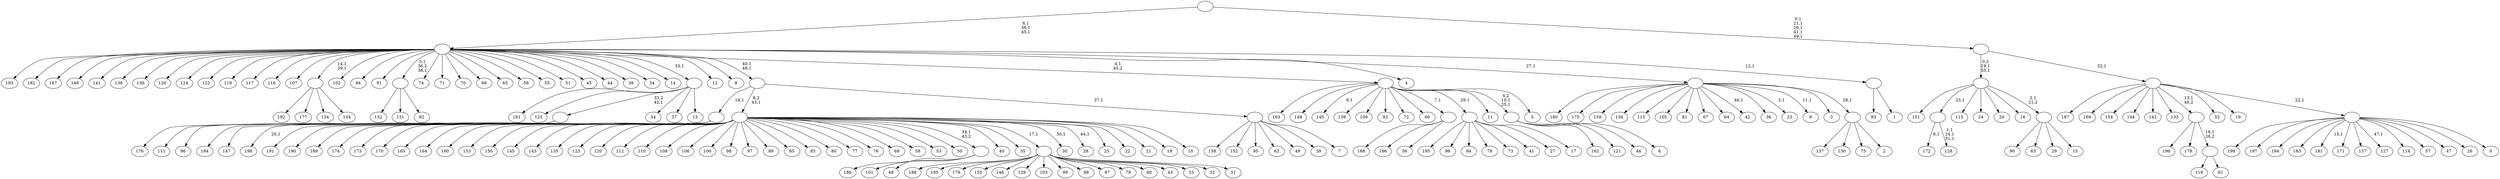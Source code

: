 digraph T {
	250 [label="199"]
	249 [label="198"]
	247 [label="197"]
	246 [label="196"]
	245 [label="195"]
	244 [label="194"]
	243 [label="193"]
	242 [label="192"]
	241 [label="191"]
	240 [label="190"]
	239 [label="189"]
	238 [label="188"]
	237 [label="187"]
	236 [label="186"]
	235 [label="185"]
	234 [label="184"]
	233 [label="183"]
	232 [label="182"]
	231 [label="181"]
	229 [label="180"]
	228 [label="179"]
	227 [label="178"]
	226 [label="177"]
	225 [label="176"]
	224 [label="175"]
	223 [label="174"]
	222 [label="173"]
	221 [label="172"]
	219 [label="171"]
	218 [label="170"]
	217 [label="169"]
	216 [label="168"]
	215 [label="167"]
	214 [label="166"]
	213 [label="165"]
	212 [label="164"]
	211 [label="163"]
	210 [label="162"]
	209 [label="161"]
	208 [label="160"]
	207 [label="159"]
	206 [label="158"]
	205 [label="157"]
	204 [label="156"]
	203 [label="155"]
	202 [label="154"]
	201 [label="153"]
	200 [label="152"]
	199 [label="151"]
	198 [label="150"]
	197 [label="149"]
	196 [label="148"]
	195 [label="147"]
	194 [label=""]
	193 [label="146"]
	192 [label="145"]
	191 [label="144"]
	190 [label="143"]
	189 [label="142"]
	188 [label="141"]
	187 [label="140"]
	185 [label="139"]
	184 [label="138"]
	183 [label="137"]
	182 [label="136"]
	181 [label="135"]
	180 [label="134"]
	179 [label="133"]
	178 [label="132"]
	177 [label="131"]
	176 [label="130"]
	175 [label="129"]
	174 [label="128"]
	170 [label=""]
	169 [label="127"]
	167 [label="126"]
	166 [label="125"]
	165 [label="124"]
	164 [label="123"]
	163 [label="122"]
	162 [label="121"]
	161 [label="120"]
	160 [label="119"]
	159 [label="118"]
	158 [label="117"]
	157 [label="116"]
	156 [label="115"]
	155 [label="114"]
	154 [label="113"]
	153 [label="112"]
	152 [label="111"]
	151 [label="110"]
	150 [label="109"]
	149 [label="108"]
	148 [label="107"]
	147 [label="106"]
	146 [label="105"]
	145 [label="104"]
	144 [label=""]
	142 [label="103"]
	141 [label="102"]
	140 [label="101"]
	139 [label="100"]
	138 [label="99"]
	137 [label="98"]
	136 [label="97"]
	135 [label="96"]
	134 [label="95"]
	133 [label="94"]
	132 [label="93"]
	131 [label="92"]
	130 [label="91"]
	129 [label="90"]
	128 [label="89"]
	127 [label="88"]
	126 [label="87"]
	125 [label="86"]
	124 [label=""]
	123 [label="85"]
	122 [label="84"]
	121 [label="83"]
	120 [label="82"]
	119 [label=""]
	117 [label="81"]
	116 [label="80"]
	115 [label="79"]
	114 [label="78"]
	113 [label="77"]
	112 [label="76"]
	111 [label="75"]
	110 [label="74"]
	109 [label="73"]
	108 [label="72"]
	107 [label="71"]
	106 [label="70"]
	105 [label="69"]
	104 [label="68"]
	103 [label="67"]
	102 [label="66"]
	101 [label="65"]
	100 [label="64"]
	99 [label="63"]
	98 [label="62"]
	97 [label="61"]
	96 [label=""]
	95 [label=""]
	94 [label="60"]
	93 [label="59"]
	92 [label="58"]
	91 [label="57"]
	90 [label="56"]
	89 [label=""]
	88 [label="55"]
	87 [label="54"]
	86 [label="53"]
	85 [label="52"]
	84 [label="51"]
	83 [label="50"]
	82 [label="49"]
	81 [label="48"]
	80 [label=""]
	79 [label="47"]
	78 [label="46"]
	77 [label="45"]
	76 [label="44"]
	75 [label="43"]
	74 [label="42"]
	72 [label="41"]
	71 [label="40"]
	70 [label="39"]
	69 [label="38"]
	68 [label="37"]
	67 [label="36"]
	66 [label="35"]
	65 [label="34"]
	64 [label="33"]
	63 [label="32"]
	62 [label="31"]
	61 [label=""]
	60 [label="30"]
	58 [label="29"]
	57 [label="28"]
	55 [label="27"]
	54 [label="26"]
	53 [label="25"]
	52 [label="24"]
	51 [label="23"]
	49 [label="22"]
	48 [label="21"]
	47 [label="20"]
	46 [label="19"]
	45 [label="18"]
	44 [label="17"]
	43 [label=""]
	42 [label="16"]
	41 [label="15"]
	40 [label=""]
	39 [label=""]
	37 [label="14"]
	36 [label="13"]
	35 [label=""]
	34 [label="12"]
	33 [label="11"]
	32 [label="10"]
	31 [label=""]
	30 [label="9"]
	28 [label="8"]
	27 [label="7"]
	26 [label=""]
	25 [label=""]
	23 [label="6"]
	22 [label=""]
	20 [label="5"]
	19 [label=""]
	18 [label="4"]
	17 [label="3"]
	16 [label="2"]
	15 [label=""]
	14 [label=""]
	13 [label="1"]
	12 [label=""]
	11 [label=""]
	8 [label="0"]
	7 [label=""]
	6 [label=""]
	5 [label=""]
	0 [label=""]
	194 -> 234 [label=""]
	194 -> 195 [label=""]
	170 -> 174 [label="1,1\n24,1\n31,1"]
	170 -> 221 [label="6,1"]
	144 -> 242 [label=""]
	144 -> 226 [label=""]
	144 -> 180 [label=""]
	144 -> 145 [label=""]
	124 -> 225 [label=""]
	124 -> 152 [label=""]
	124 -> 125 [label=""]
	119 -> 178 [label=""]
	119 -> 177 [label=""]
	119 -> 120 [label=""]
	96 -> 159 [label=""]
	96 -> 97 [label=""]
	95 -> 246 [label=""]
	95 -> 227 [label=""]
	95 -> 96 [label="16,1\n26,2"]
	89 -> 216 [label=""]
	89 -> 214 [label=""]
	89 -> 90 [label=""]
	80 -> 236 [label=""]
	80 -> 140 [label=""]
	80 -> 81 [label=""]
	61 -> 238 [label=""]
	61 -> 235 [label=""]
	61 -> 228 [label=""]
	61 -> 203 [label=""]
	61 -> 193 [label=""]
	61 -> 175 [label=""]
	61 -> 142 [label=""]
	61 -> 138 [label=""]
	61 -> 127 [label=""]
	61 -> 126 [label=""]
	61 -> 115 [label=""]
	61 -> 94 [label=""]
	61 -> 75 [label=""]
	61 -> 64 [label=""]
	61 -> 63 [label=""]
	61 -> 62 [label=""]
	43 -> 245 [label=""]
	43 -> 135 [label=""]
	43 -> 122 [label=""]
	43 -> 114 [label=""]
	43 -> 109 [label=""]
	43 -> 72 [label=""]
	43 -> 55 [label=""]
	43 -> 44 [label=""]
	40 -> 129 [label=""]
	40 -> 99 [label=""]
	40 -> 58 [label=""]
	40 -> 41 [label=""]
	39 -> 199 [label=""]
	39 -> 170 [label="23,1"]
	39 -> 154 [label=""]
	39 -> 52 [label=""]
	39 -> 47 [label=""]
	39 -> 42 [label=""]
	39 -> 40 [label="2,1\n21,2"]
	35 -> 209 [label=""]
	35 -> 166 [label=""]
	35 -> 124 [label="33,2\n42,1"]
	35 -> 87 [label=""]
	35 -> 68 [label=""]
	35 -> 36 [label=""]
	31 -> 57 [label="44,1"]
	31 -> 60 [label="30,1"]
	31 -> 249 [label="20,1"]
	31 -> 241 [label=""]
	31 -> 240 [label=""]
	31 -> 239 [label=""]
	31 -> 223 [label=""]
	31 -> 222 [label=""]
	31 -> 218 [label=""]
	31 -> 213 [label=""]
	31 -> 212 [label=""]
	31 -> 208 [label=""]
	31 -> 201 [label=""]
	31 -> 198 [label=""]
	31 -> 192 [label=""]
	31 -> 190 [label=""]
	31 -> 181 [label=""]
	31 -> 164 [label=""]
	31 -> 161 [label=""]
	31 -> 153 [label=""]
	31 -> 151 [label=""]
	31 -> 149 [label=""]
	31 -> 147 [label=""]
	31 -> 139 [label=""]
	31 -> 137 [label=""]
	31 -> 136 [label=""]
	31 -> 128 [label=""]
	31 -> 123 [label=""]
	31 -> 121 [label=""]
	31 -> 116 [label=""]
	31 -> 113 [label=""]
	31 -> 112 [label=""]
	31 -> 105 [label=""]
	31 -> 92 [label=""]
	31 -> 86 [label=""]
	31 -> 83 [label=""]
	31 -> 80 [label="34,1\n43,2"]
	31 -> 71 [label=""]
	31 -> 66 [label=""]
	31 -> 61 [label="17,1"]
	31 -> 53 [label=""]
	31 -> 49 [label=""]
	31 -> 48 [label=""]
	31 -> 45 [label=""]
	31 -> 32 [label=""]
	26 -> 206 [label=""]
	26 -> 200 [label=""]
	26 -> 134 [label=""]
	26 -> 98 [label=""]
	26 -> 82 [label=""]
	26 -> 70 [label=""]
	26 -> 27 [label=""]
	25 -> 194 [label="18,1"]
	25 -> 31 [label="8,2\n43,1"]
	25 -> 26 [label="37,1"]
	22 -> 210 [label=""]
	22 -> 162 [label=""]
	22 -> 78 [label=""]
	22 -> 23 [label=""]
	19 -> 22 [label="4,2\n10,1\n25,1"]
	19 -> 187 [label="9,1"]
	19 -> 211 [label=""]
	19 -> 196 [label=""]
	19 -> 185 [label=""]
	19 -> 150 [label=""]
	19 -> 131 [label=""]
	19 -> 108 [label=""]
	19 -> 102 [label=""]
	19 -> 89 [label="7,1"]
	19 -> 43 [label="29,1"]
	19 -> 33 [label=""]
	19 -> 20 [label=""]
	15 -> 183 [label=""]
	15 -> 176 [label=""]
	15 -> 111 [label=""]
	15 -> 16 [label=""]
	14 -> 30 [label="11,1"]
	14 -> 51 [label="3,1"]
	14 -> 74 [label="46,1"]
	14 -> 229 [label=""]
	14 -> 224 [label=""]
	14 -> 207 [label=""]
	14 -> 204 [label=""]
	14 -> 156 [label=""]
	14 -> 146 [label=""]
	14 -> 117 [label=""]
	14 -> 103 [label=""]
	14 -> 100 [label=""]
	14 -> 67 [label=""]
	14 -> 17 [label=""]
	14 -> 15 [label="28,1"]
	12 -> 132 [label=""]
	12 -> 13 [label=""]
	11 -> 25 [label="40,1\n48,1"]
	11 -> 119 [label="5,1\n36,2\n38,1"]
	11 -> 144 [label="14,1\n39,1"]
	11 -> 243 [label=""]
	11 -> 232 [label=""]
	11 -> 215 [label=""]
	11 -> 197 [label=""]
	11 -> 188 [label=""]
	11 -> 184 [label=""]
	11 -> 182 [label=""]
	11 -> 167 [label=""]
	11 -> 165 [label=""]
	11 -> 163 [label=""]
	11 -> 160 [label=""]
	11 -> 158 [label=""]
	11 -> 157 [label=""]
	11 -> 148 [label=""]
	11 -> 141 [label=""]
	11 -> 133 [label=""]
	11 -> 130 [label=""]
	11 -> 110 [label=""]
	11 -> 107 [label=""]
	11 -> 106 [label=""]
	11 -> 104 [label=""]
	11 -> 101 [label=""]
	11 -> 93 [label=""]
	11 -> 88 [label=""]
	11 -> 84 [label=""]
	11 -> 77 [label=""]
	11 -> 76 [label=""]
	11 -> 69 [label=""]
	11 -> 65 [label=""]
	11 -> 37 [label=""]
	11 -> 35 [label="33,1"]
	11 -> 34 [label=""]
	11 -> 28 [label=""]
	11 -> 19 [label="4,1\n45,2"]
	11 -> 18 [label=""]
	11 -> 14 [label="27,1"]
	11 -> 12 [label="12,1"]
	7 -> 169 [label="47,1"]
	7 -> 231 [label="15,1"]
	7 -> 250 [label=""]
	7 -> 247 [label=""]
	7 -> 244 [label=""]
	7 -> 233 [label=""]
	7 -> 219 [label=""]
	7 -> 205 [label=""]
	7 -> 155 [label=""]
	7 -> 91 [label=""]
	7 -> 79 [label=""]
	7 -> 54 [label=""]
	7 -> 8 [label=""]
	6 -> 237 [label=""]
	6 -> 217 [label=""]
	6 -> 202 [label=""]
	6 -> 191 [label=""]
	6 -> 189 [label=""]
	6 -> 179 [label=""]
	6 -> 95 [label="13,1\n49,2"]
	6 -> 85 [label=""]
	6 -> 46 [label=""]
	6 -> 7 [label="22,1"]
	5 -> 39 [label="0,2\n19,1\n35,1"]
	5 -> 6 [label="32,1"]
	0 -> 5 [label="0,1\n21,1\n26,1\n41,1\n49,1"]
	0 -> 11 [label="8,1\n36,1\n45,1"]
}
